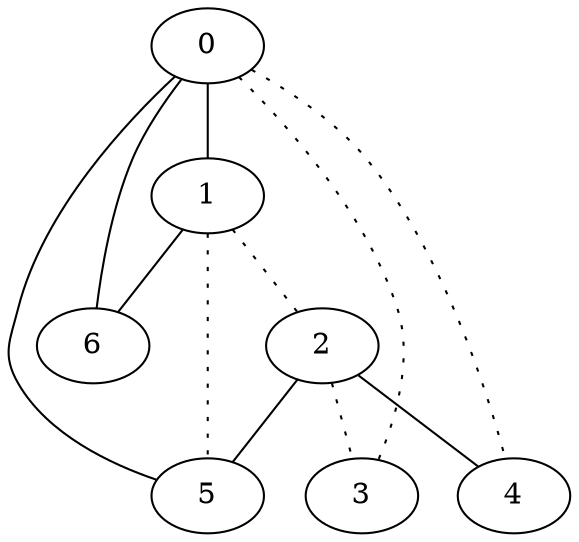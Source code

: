 graph {
a0[label=0];
a1[label=1];
a2[label=2];
a3[label=3];
a4[label=4];
a5[label=5];
a6[label=6];
a0 -- a1;
a0 -- a3 [style=dotted];
a0 -- a4 [style=dotted];
a0 -- a5;
a0 -- a6;
a1 -- a2 [style=dotted];
a1 -- a5 [style=dotted];
a1 -- a6;
a2 -- a3 [style=dotted];
a2 -- a4;
a2 -- a5;
}
